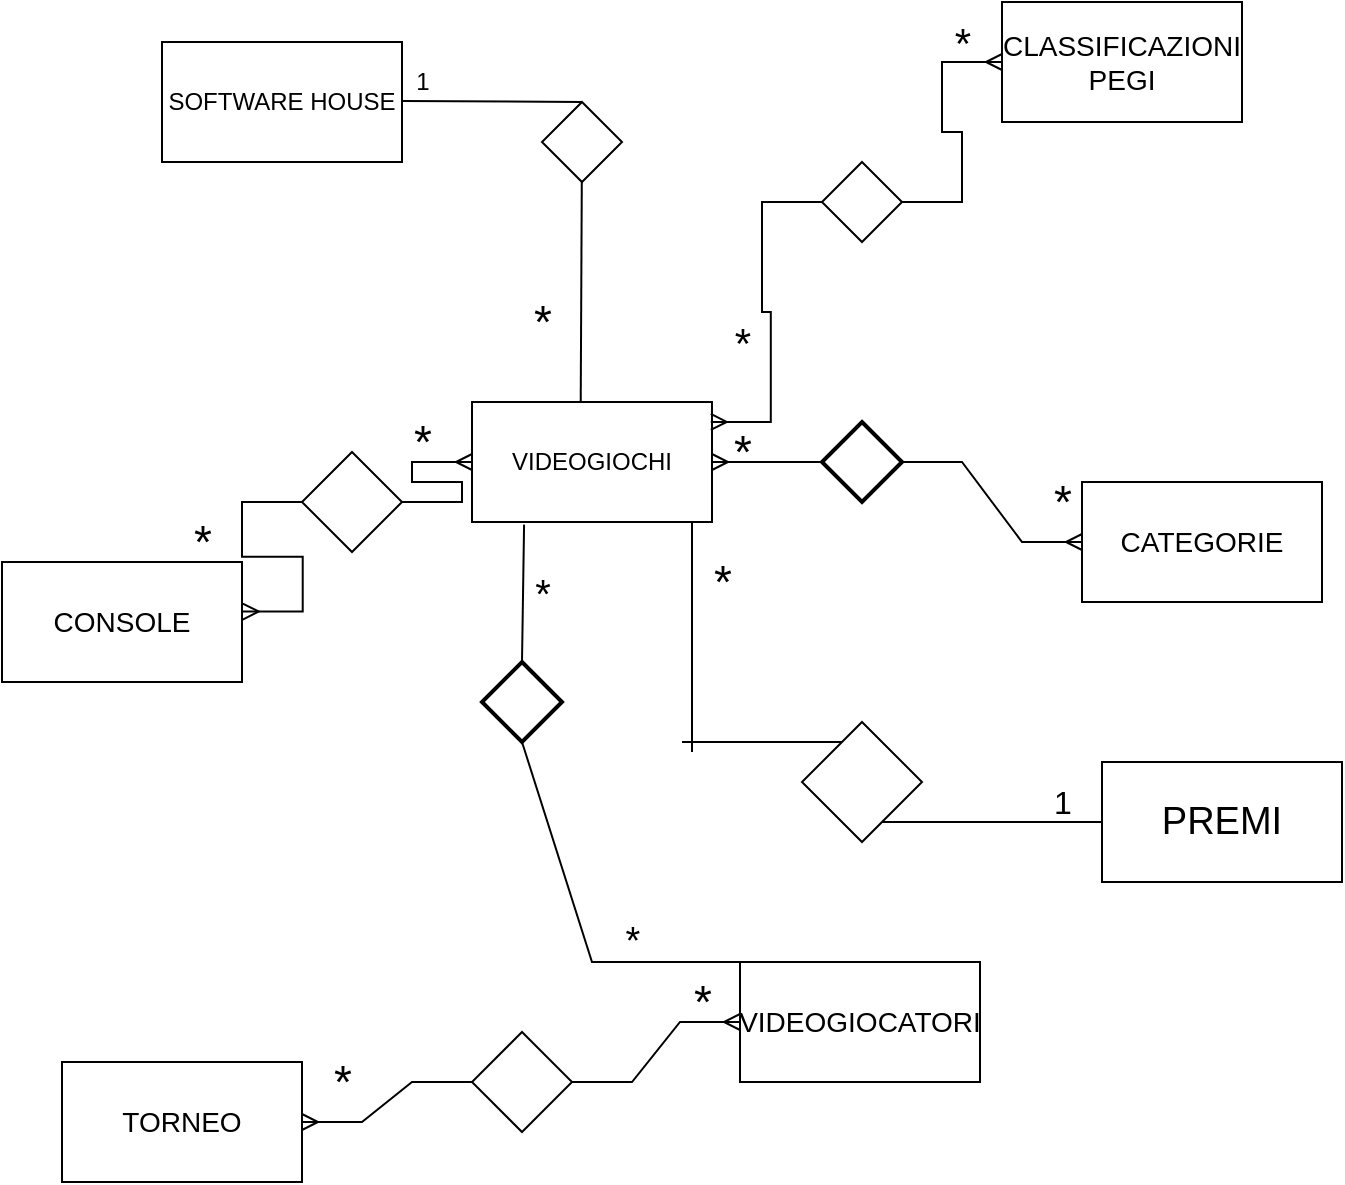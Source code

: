 <mxfile version="20.2.8" type="device"><diagram id="5lhhQKIFPBVJ8nUB-KZW" name="Pagina-1"><mxGraphModel dx="981" dy="519" grid="1" gridSize="10" guides="1" tooltips="1" connect="1" arrows="1" fold="1" page="1" pageScale="1" pageWidth="827" pageHeight="1169" math="0" shadow="0"><root><mxCell id="0"/><mxCell id="1" parent="0"/><mxCell id="lTulEe93cyCcRHMfSB4c-1" value="SOFTWARE HOUSE" style="rounded=0;whiteSpace=wrap;html=1;" vertex="1" parent="1"><mxGeometry x="140" y="90" width="120" height="60" as="geometry"/></mxCell><mxCell id="lTulEe93cyCcRHMfSB4c-2" value="" style="endArrow=none;html=1;rounded=0;" edge="1" parent="1"><mxGeometry width="50" height="50" relative="1" as="geometry"><mxPoint x="260" y="119.5" as="sourcePoint"/><mxPoint x="350" y="120" as="targetPoint"/></mxGeometry></mxCell><mxCell id="lTulEe93cyCcRHMfSB4c-3" value="" style="endArrow=none;html=1;rounded=0;startArrow=none;" edge="1" parent="1" source="lTulEe93cyCcRHMfSB4c-8"><mxGeometry width="50" height="50" relative="1" as="geometry"><mxPoint x="350" y="240" as="sourcePoint"/><mxPoint x="350" y="120" as="targetPoint"/></mxGeometry></mxCell><mxCell id="lTulEe93cyCcRHMfSB4c-5" value="VIDEOGIOCHI" style="rounded=0;whiteSpace=wrap;html=1;" vertex="1" parent="1"><mxGeometry x="295" y="270" width="120" height="60" as="geometry"/></mxCell><mxCell id="lTulEe93cyCcRHMfSB4c-6" value="1" style="text;html=1;align=center;verticalAlign=middle;resizable=0;points=[];autosize=1;strokeColor=none;fillColor=none;" vertex="1" parent="1"><mxGeometry x="255" y="95" width="30" height="30" as="geometry"/></mxCell><mxCell id="lTulEe93cyCcRHMfSB4c-7" value="&lt;p style=&quot;font-size: 23px;&quot;&gt;&lt;font style=&quot;font-size: 23px;&quot;&gt;*&lt;/font&gt;&lt;/p&gt;" style="text;html=1;align=center;verticalAlign=middle;resizable=0;points=[];autosize=1;strokeColor=none;fillColor=none;" vertex="1" parent="1"><mxGeometry x="315" y="185" width="30" height="90" as="geometry"/></mxCell><mxCell id="lTulEe93cyCcRHMfSB4c-8" value="" style="shape=rhombus;perimeter=rhombusPerimeter;whiteSpace=wrap;html=1;align=center;fontSize=23;" vertex="1" parent="1"><mxGeometry x="330" y="120" width="40" height="40" as="geometry"/></mxCell><mxCell id="lTulEe93cyCcRHMfSB4c-9" value="" style="endArrow=none;html=1;rounded=0;exitX=0.453;exitY=-0.001;exitDx=0;exitDy=0;exitPerimeter=0;" edge="1" parent="1" source="lTulEe93cyCcRHMfSB4c-5" target="lTulEe93cyCcRHMfSB4c-8"><mxGeometry width="50" height="50" relative="1" as="geometry"><mxPoint x="350" y="240" as="sourcePoint"/><mxPoint x="350" y="120" as="targetPoint"/></mxGeometry></mxCell><mxCell id="lTulEe93cyCcRHMfSB4c-13" value="&lt;p style=&quot;font-size: 14px;&quot;&gt;CATEGORIE&lt;/p&gt;" style="rounded=0;whiteSpace=wrap;html=1;fontSize=23;" vertex="1" parent="1"><mxGeometry x="600" y="310" width="120" height="60" as="geometry"/></mxCell><mxCell id="lTulEe93cyCcRHMfSB4c-16" value="" style="edgeStyle=entityRelationEdgeStyle;fontSize=12;html=1;endArrow=ERmany;startArrow=none;rounded=0;exitX=1;exitY=0.5;exitDx=0;exitDy=0;entryX=0;entryY=0.5;entryDx=0;entryDy=0;" edge="1" parent="1" source="lTulEe93cyCcRHMfSB4c-29" target="lTulEe93cyCcRHMfSB4c-13"><mxGeometry width="100" height="100" relative="1" as="geometry"><mxPoint x="420" y="270" as="sourcePoint"/><mxPoint x="500" y="380" as="targetPoint"/></mxGeometry></mxCell><mxCell id="lTulEe93cyCcRHMfSB4c-18" value="CONSOLE" style="rounded=0;whiteSpace=wrap;html=1;fontSize=14;" vertex="1" parent="1"><mxGeometry x="60" y="350" width="120" height="60" as="geometry"/></mxCell><mxCell id="lTulEe93cyCcRHMfSB4c-20" value="" style="edgeStyle=entityRelationEdgeStyle;fontSize=12;html=1;endArrow=ERmany;startArrow=none;rounded=0;entryX=0;entryY=0.5;entryDx=0;entryDy=0;exitX=1;exitY=0.5;exitDx=0;exitDy=0;" edge="1" parent="1" source="lTulEe93cyCcRHMfSB4c-38" target="lTulEe93cyCcRHMfSB4c-5"><mxGeometry width="100" height="100" relative="1" as="geometry"><mxPoint x="185" y="375" as="sourcePoint"/><mxPoint x="285" y="270" as="targetPoint"/></mxGeometry></mxCell><mxCell id="lTulEe93cyCcRHMfSB4c-21" value="" style="edgeStyle=entityRelationEdgeStyle;fontSize=12;html=1;endArrow=ERmany;startArrow=none;rounded=0;exitX=1;exitY=0.5;exitDx=0;exitDy=0;entryX=0;entryY=0.5;entryDx=0;entryDy=0;" edge="1" parent="1" source="lTulEe93cyCcRHMfSB4c-40" target="lTulEe93cyCcRHMfSB4c-22"><mxGeometry width="100" height="100" relative="1" as="geometry"><mxPoint x="410" y="240" as="sourcePoint"/><mxPoint x="530" y="100" as="targetPoint"/></mxGeometry></mxCell><mxCell id="lTulEe93cyCcRHMfSB4c-22" value="CLASSIFICAZIONI PEGI" style="rounded=0;whiteSpace=wrap;html=1;fontSize=14;" vertex="1" parent="1"><mxGeometry x="560" y="70" width="120" height="60" as="geometry"/></mxCell><mxCell id="lTulEe93cyCcRHMfSB4c-23" value="TORNEO" style="rounded=0;whiteSpace=wrap;html=1;fontSize=14;" vertex="1" parent="1"><mxGeometry x="90" y="600" width="120" height="60" as="geometry"/></mxCell><mxCell id="lTulEe93cyCcRHMfSB4c-24" value="VIDEOGIOCATORI" style="rounded=0;whiteSpace=wrap;html=1;fontSize=14;" vertex="1" parent="1"><mxGeometry x="429" y="550" width="120" height="60" as="geometry"/></mxCell><mxCell id="lTulEe93cyCcRHMfSB4c-25" value="" style="edgeStyle=entityRelationEdgeStyle;fontSize=12;html=1;endArrow=ERmany;startArrow=none;rounded=0;entryX=0;entryY=0.5;entryDx=0;entryDy=0;exitX=1;exitY=0.5;exitDx=0;exitDy=0;" edge="1" parent="1" source="lTulEe93cyCcRHMfSB4c-36" target="lTulEe93cyCcRHMfSB4c-24"><mxGeometry width="100" height="100" relative="1" as="geometry"><mxPoint x="360" y="510" as="sourcePoint"/><mxPoint x="460" y="410" as="targetPoint"/></mxGeometry></mxCell><mxCell id="lTulEe93cyCcRHMfSB4c-28" value="" style="endArrow=none;html=1;rounded=0;fontSize=14;entryX=0;entryY=0;entryDx=0;entryDy=0;exitX=0.5;exitY=1;exitDx=0;exitDy=0;exitPerimeter=0;startArrow=none;" edge="1" parent="1" source="lTulEe93cyCcRHMfSB4c-31" target="lTulEe93cyCcRHMfSB4c-24"><mxGeometry relative="1" as="geometry"><mxPoint x="400" y="400" as="sourcePoint"/><mxPoint x="420" y="500" as="targetPoint"/><Array as="points"><mxPoint x="355" y="550"/></Array></mxGeometry></mxCell><mxCell id="lTulEe93cyCcRHMfSB4c-29" value="" style="strokeWidth=2;html=1;shape=mxgraph.flowchart.decision;whiteSpace=wrap;fontSize=14;" vertex="1" parent="1"><mxGeometry x="470" y="280" width="40" height="40" as="geometry"/></mxCell><mxCell id="lTulEe93cyCcRHMfSB4c-30" value="" style="edgeStyle=entityRelationEdgeStyle;fontSize=12;html=1;endArrow=none;startArrow=ERmany;rounded=0;exitX=1;exitY=0.5;exitDx=0;exitDy=0;entryX=0;entryY=0.5;entryDx=0;entryDy=0;" edge="1" parent="1" source="lTulEe93cyCcRHMfSB4c-5" target="lTulEe93cyCcRHMfSB4c-29"><mxGeometry width="100" height="100" relative="1" as="geometry"><mxPoint x="410" y="270" as="sourcePoint"/><mxPoint x="510" y="380" as="targetPoint"/></mxGeometry></mxCell><mxCell id="lTulEe93cyCcRHMfSB4c-31" value="" style="strokeWidth=2;html=1;shape=mxgraph.flowchart.decision;whiteSpace=wrap;fontSize=14;" vertex="1" parent="1"><mxGeometry x="300" y="400" width="40" height="40" as="geometry"/></mxCell><mxCell id="lTulEe93cyCcRHMfSB4c-33" value="&lt;font style=&quot;font-size: 20px;&quot;&gt;*&lt;/font&gt;" style="text;html=1;align=center;verticalAlign=middle;resizable=0;points=[];autosize=1;strokeColor=none;fillColor=none;fontSize=14;" vertex="1" parent="1"><mxGeometry x="315" y="345" width="30" height="40" as="geometry"/></mxCell><mxCell id="lTulEe93cyCcRHMfSB4c-34" value="&lt;font style=&quot;font-size: 19px;&quot;&gt;*&lt;/font&gt;" style="text;html=1;align=center;verticalAlign=middle;resizable=0;points=[];autosize=1;strokeColor=none;fillColor=none;fontSize=14;" vertex="1" parent="1"><mxGeometry x="360" y="520" width="30" height="40" as="geometry"/></mxCell><mxCell id="lTulEe93cyCcRHMfSB4c-36" value="" style="rhombus;whiteSpace=wrap;html=1;fontSize=19;" vertex="1" parent="1"><mxGeometry x="295" y="585" width="50" height="50" as="geometry"/></mxCell><mxCell id="lTulEe93cyCcRHMfSB4c-37" value="" style="edgeStyle=entityRelationEdgeStyle;fontSize=12;html=1;endArrow=none;startArrow=ERmany;rounded=0;entryX=0;entryY=0.5;entryDx=0;entryDy=0;exitX=1;exitY=0.5;exitDx=0;exitDy=0;" edge="1" parent="1" source="lTulEe93cyCcRHMfSB4c-23" target="lTulEe93cyCcRHMfSB4c-36"><mxGeometry width="100" height="100" relative="1" as="geometry"><mxPoint x="210" y="630" as="sourcePoint"/><mxPoint x="460" y="585" as="targetPoint"/></mxGeometry></mxCell><mxCell id="lTulEe93cyCcRHMfSB4c-38" value="" style="rhombus;whiteSpace=wrap;html=1;fontSize=19;" vertex="1" parent="1"><mxGeometry x="210" y="295" width="50" height="50" as="geometry"/></mxCell><mxCell id="lTulEe93cyCcRHMfSB4c-39" value="" style="edgeStyle=entityRelationEdgeStyle;fontSize=12;html=1;endArrow=none;startArrow=ERmany;rounded=0;entryX=0;entryY=0.5;entryDx=0;entryDy=0;exitX=1.003;exitY=0.413;exitDx=0;exitDy=0;exitPerimeter=0;" edge="1" parent="1" source="lTulEe93cyCcRHMfSB4c-18" target="lTulEe93cyCcRHMfSB4c-38"><mxGeometry width="100" height="100" relative="1" as="geometry"><mxPoint x="180.36" y="374.78" as="sourcePoint"/><mxPoint x="290" y="270" as="targetPoint"/></mxGeometry></mxCell><mxCell id="lTulEe93cyCcRHMfSB4c-40" value="" style="rhombus;whiteSpace=wrap;html=1;fontSize=19;" vertex="1" parent="1"><mxGeometry x="470" y="150" width="40" height="40" as="geometry"/></mxCell><mxCell id="lTulEe93cyCcRHMfSB4c-41" value="" style="edgeStyle=entityRelationEdgeStyle;fontSize=12;html=1;endArrow=none;startArrow=ERmany;rounded=0;exitX=0.995;exitY=0.166;exitDx=0;exitDy=0;exitPerimeter=0;entryX=0;entryY=0.5;entryDx=0;entryDy=0;" edge="1" parent="1" source="lTulEe93cyCcRHMfSB4c-5" target="lTulEe93cyCcRHMfSB4c-40"><mxGeometry width="100" height="100" relative="1" as="geometry"><mxPoint x="414.4" y="249.96" as="sourcePoint"/><mxPoint x="560" y="100" as="targetPoint"/></mxGeometry></mxCell><mxCell id="lTulEe93cyCcRHMfSB4c-42" value="PREMI" style="rounded=0;whiteSpace=wrap;html=1;fontSize=19;" vertex="1" parent="1"><mxGeometry x="610" y="450" width="120" height="60" as="geometry"/></mxCell><mxCell id="lTulEe93cyCcRHMfSB4c-46" value="" style="endArrow=none;html=1;rounded=0;fontSize=16;" edge="1" parent="1"><mxGeometry width="50" height="50" relative="1" as="geometry"><mxPoint x="405" y="445" as="sourcePoint"/><mxPoint x="405" y="330" as="targetPoint"/><Array as="points"><mxPoint x="405" y="390"/></Array></mxGeometry></mxCell><mxCell id="lTulEe93cyCcRHMfSB4c-49" value="" style="endArrow=none;html=1;rounded=0;fontSize=16;" edge="1" parent="1"><mxGeometry width="50" height="50" relative="1" as="geometry"><mxPoint x="400" y="440" as="sourcePoint"/><mxPoint x="480" y="440" as="targetPoint"/></mxGeometry></mxCell><mxCell id="lTulEe93cyCcRHMfSB4c-50" value="" style="endArrow=none;html=1;rounded=0;fontSize=16;entryX=0;entryY=0.5;entryDx=0;entryDy=0;" edge="1" parent="1" target="lTulEe93cyCcRHMfSB4c-42"><mxGeometry width="50" height="50" relative="1" as="geometry"><mxPoint x="500" y="480" as="sourcePoint"/><mxPoint x="549" y="450" as="targetPoint"/></mxGeometry></mxCell><mxCell id="lTulEe93cyCcRHMfSB4c-51" value="" style="rhombus;whiteSpace=wrap;html=1;fontSize=16;" vertex="1" parent="1"><mxGeometry x="460" y="430" width="60" height="60" as="geometry"/></mxCell><mxCell id="lTulEe93cyCcRHMfSB4c-52" value="&lt;font style=&quot;font-size: 23px;&quot;&gt;*&lt;/font&gt;" style="text;html=1;align=center;verticalAlign=middle;resizable=0;points=[];autosize=1;strokeColor=none;fillColor=none;fontSize=16;" vertex="1" parent="1"><mxGeometry x="405" y="340" width="30" height="40" as="geometry"/></mxCell><mxCell id="lTulEe93cyCcRHMfSB4c-53" value="1" style="text;html=1;align=center;verticalAlign=middle;resizable=0;points=[];autosize=1;strokeColor=none;fillColor=none;fontSize=16;" vertex="1" parent="1"><mxGeometry x="575" y="455" width="30" height="30" as="geometry"/></mxCell><mxCell id="lTulEe93cyCcRHMfSB4c-54" value="&lt;font style=&quot;font-size: 21px;&quot;&gt;*&lt;/font&gt;" style="text;html=1;align=center;verticalAlign=middle;resizable=0;points=[];autosize=1;strokeColor=none;fillColor=none;fontSize=16;" vertex="1" parent="1"><mxGeometry x="525" y="70" width="30" height="40" as="geometry"/></mxCell><mxCell id="lTulEe93cyCcRHMfSB4c-55" value="&lt;font style=&quot;font-size: 21px;&quot;&gt;*&lt;/font&gt;" style="text;html=1;align=center;verticalAlign=middle;resizable=0;points=[];autosize=1;strokeColor=none;fillColor=none;fontSize=16;" vertex="1" parent="1"><mxGeometry x="415" y="220" width="30" height="40" as="geometry"/></mxCell><mxCell id="lTulEe93cyCcRHMfSB4c-58" value="" style="endArrow=none;html=1;rounded=0;fontSize=23;exitX=0.5;exitY=0;exitDx=0;exitDy=0;exitPerimeter=0;entryX=0.217;entryY=1.022;entryDx=0;entryDy=0;entryPerimeter=0;" edge="1" parent="1" source="lTulEe93cyCcRHMfSB4c-31" target="lTulEe93cyCcRHMfSB4c-5"><mxGeometry width="50" height="50" relative="1" as="geometry"><mxPoint x="300" y="390" as="sourcePoint"/><mxPoint x="350" y="340" as="targetPoint"/></mxGeometry></mxCell><mxCell id="lTulEe93cyCcRHMfSB4c-59" value="*" style="text;html=1;align=center;verticalAlign=middle;resizable=0;points=[];autosize=1;strokeColor=none;fillColor=none;fontSize=23;" vertex="1" parent="1"><mxGeometry x="215" y="590" width="30" height="40" as="geometry"/></mxCell><mxCell id="lTulEe93cyCcRHMfSB4c-60" value="*" style="text;html=1;align=center;verticalAlign=middle;resizable=0;points=[];autosize=1;strokeColor=none;fillColor=none;fontSize=23;" vertex="1" parent="1"><mxGeometry x="395" y="550" width="30" height="40" as="geometry"/></mxCell><mxCell id="lTulEe93cyCcRHMfSB4c-62" value="*" style="text;html=1;align=center;verticalAlign=middle;resizable=0;points=[];autosize=1;strokeColor=none;fillColor=none;fontSize=23;" vertex="1" parent="1"><mxGeometry x="255" y="270" width="30" height="40" as="geometry"/></mxCell><mxCell id="lTulEe93cyCcRHMfSB4c-63" value="*" style="text;html=1;align=center;verticalAlign=middle;resizable=0;points=[];autosize=1;strokeColor=none;fillColor=none;fontSize=23;" vertex="1" parent="1"><mxGeometry x="145" y="320" width="30" height="40" as="geometry"/></mxCell><mxCell id="lTulEe93cyCcRHMfSB4c-64" value="*" style="text;html=1;align=center;verticalAlign=middle;resizable=0;points=[];autosize=1;strokeColor=none;fillColor=none;fontSize=23;" vertex="1" parent="1"><mxGeometry x="415" y="275" width="30" height="40" as="geometry"/></mxCell><mxCell id="lTulEe93cyCcRHMfSB4c-65" value="*" style="text;html=1;align=center;verticalAlign=middle;resizable=0;points=[];autosize=1;strokeColor=none;fillColor=none;fontSize=23;" vertex="1" parent="1"><mxGeometry x="575" y="300" width="30" height="40" as="geometry"/></mxCell></root></mxGraphModel></diagram></mxfile>